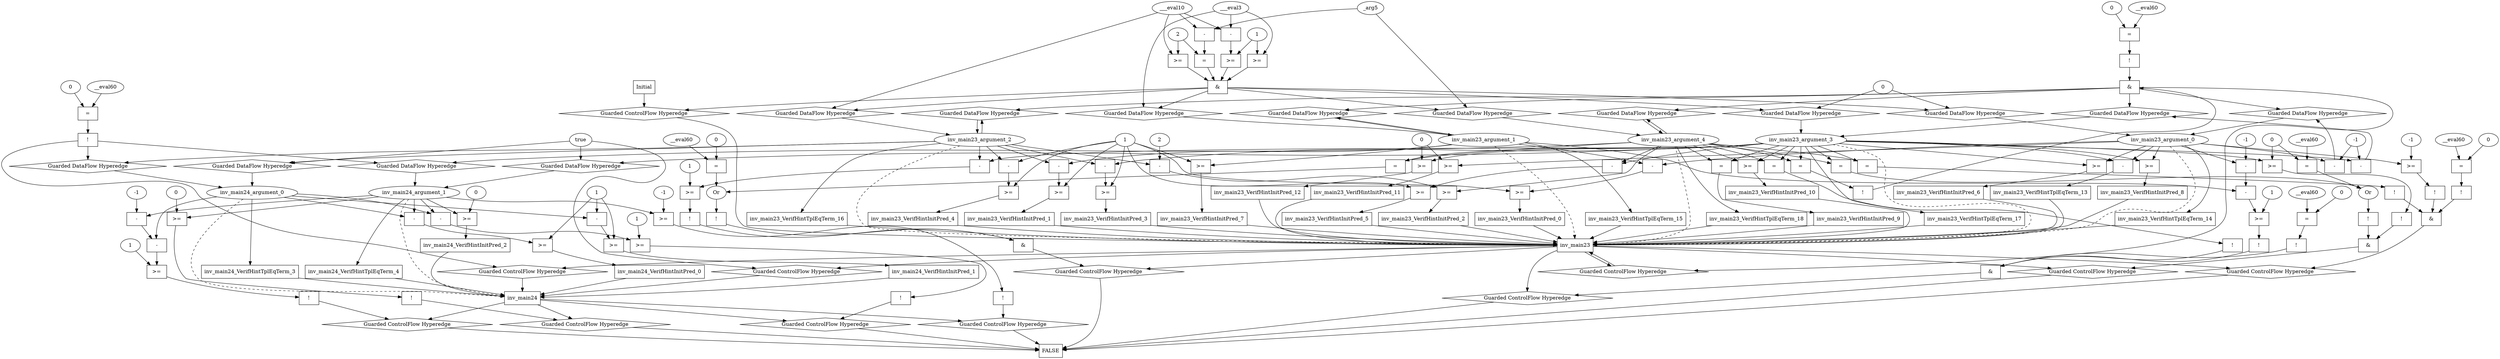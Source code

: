 digraph dag {
inv_main23 [label="inv_main23" shape="rect"];
inv_main24 [label="inv_main24" shape="rect"];
FALSE [label="FALSE" shape="rect"];
Initial [label="Initial" shape="rect"];
ControlFowHyperEdge_0 [label="Guarded ControlFlow Hyperedge" shape="diamond"];
inv_main23 -> ControlFowHyperEdge_0[label=""]
ControlFowHyperEdge_0 -> inv_main23[label=""]
ControlFowHyperEdge_1 [label="Guarded ControlFlow Hyperedge" shape="diamond"];
inv_main23 -> ControlFowHyperEdge_1[label=""]
ControlFowHyperEdge_1 -> inv_main24[label=""]
ControlFowHyperEdge_2 [label="Guarded ControlFlow Hyperedge" shape="diamond"];
inv_main23 -> ControlFowHyperEdge_2[label=""]
ControlFowHyperEdge_2 -> inv_main24[label=""]
ControlFowHyperEdge_3 [label="Guarded ControlFlow Hyperedge" shape="diamond"];
Initial -> ControlFowHyperEdge_3[label=""]
ControlFowHyperEdge_3 -> inv_main23[label=""]
ControlFowHyperEdge_4 [label="Guarded ControlFlow Hyperedge" shape="diamond"];
inv_main23 -> ControlFowHyperEdge_4[label=""]
ControlFowHyperEdge_4 -> FALSE[label=""]
ControlFowHyperEdge_5 [label="Guarded ControlFlow Hyperedge" shape="diamond"];
inv_main23 -> ControlFowHyperEdge_5[label=""]
ControlFowHyperEdge_5 -> FALSE[label=""]
ControlFowHyperEdge_6 [label="Guarded ControlFlow Hyperedge" shape="diamond"];
inv_main23 -> ControlFowHyperEdge_6[label=""]
ControlFowHyperEdge_6 -> FALSE[label=""]
ControlFowHyperEdge_7 [label="Guarded ControlFlow Hyperedge" shape="diamond"];
inv_main23 -> ControlFowHyperEdge_7[label=""]
ControlFowHyperEdge_7 -> FALSE[label=""]
ControlFowHyperEdge_8 [label="Guarded ControlFlow Hyperedge" shape="diamond"];
inv_main24 -> ControlFowHyperEdge_8[label=""]
ControlFowHyperEdge_8 -> FALSE[label=""]
ControlFowHyperEdge_9 [label="Guarded ControlFlow Hyperedge" shape="diamond"];
inv_main24 -> ControlFowHyperEdge_9[label=""]
ControlFowHyperEdge_9 -> FALSE[label=""]
ControlFowHyperEdge_10 [label="Guarded ControlFlow Hyperedge" shape="diamond"];
inv_main24 -> ControlFowHyperEdge_10[label=""]
ControlFowHyperEdge_10 -> FALSE[label=""]
ControlFowHyperEdge_11 [label="Guarded ControlFlow Hyperedge" shape="diamond"];
inv_main24 -> ControlFowHyperEdge_11[label=""]
ControlFowHyperEdge_11 -> FALSE[label=""]
inv_main23_argument_0 [label="inv_main23_argument_0" shape="oval"];
inv_main23_argument_0 -> inv_main23[label="" style="dashed"]
inv_main23_argument_1 [label="inv_main23_argument_1" shape="oval"];
inv_main23_argument_1 -> inv_main23[label="" style="dashed"]
inv_main23_argument_2 [label="inv_main23_argument_2" shape="oval"];
inv_main23_argument_2 -> inv_main23[label="" style="dashed"]
inv_main23_argument_3 [label="inv_main23_argument_3" shape="oval"];
inv_main23_argument_3 -> inv_main23[label="" style="dashed"]
inv_main23_argument_4 [label="inv_main23_argument_4" shape="oval"];
inv_main23_argument_4 -> inv_main23[label="" style="dashed"]
inv_main24_argument_0 [label="inv_main24_argument_0" shape="oval"];
inv_main24_argument_0 -> inv_main24[label="" style="dashed"]
inv_main24_argument_1 [label="inv_main24_argument_1" shape="oval"];
inv_main24_argument_1 -> inv_main24[label="" style="dashed"]

xxxinv_main23___inv_main23_0xxx_and [label="&" shape="rect"];
xxxinv_main23___inv_main23_0xxxguard_0_node_0 [label="!" shape="rect"];
xxxinv_main23___inv_main23_0xxxguard_0_node_1 [label="=" shape="rect"];
xxxinv_main23___inv_main23_0xxxguard_0_node_1->xxxinv_main23___inv_main23_0xxxguard_0_node_0
inv_main23_argument_3->xxxinv_main23___inv_main23_0xxxguard_0_node_1
inv_main23_argument_4->xxxinv_main23___inv_main23_0xxxguard_0_node_1

xxxinv_main23___inv_main23_0xxxguard_0_node_0->xxxinv_main23___inv_main23_0xxx_and [label=""];
xxxinv_main23___inv_main23_0xxxguard1_node_0 [label="!" shape="rect"];
xxxinv_main23___inv_main23_0xxxguard1_node_1 [label="=" shape="rect"];
xxxinv_main23___inv_main23_0xxxguard1_node_2 [label="__eval60"];
xxxinv_main23___inv_main23_0xxxguard1_node_3 [label="0"];
xxxinv_main23___inv_main23_0xxxguard1_node_1->xxxinv_main23___inv_main23_0xxxguard1_node_0
xxxinv_main23___inv_main23_0xxxguard1_node_2->xxxinv_main23___inv_main23_0xxxguard1_node_1
xxxinv_main23___inv_main23_0xxxguard1_node_3->xxxinv_main23___inv_main23_0xxxguard1_node_1

xxxinv_main23___inv_main23_0xxxguard1_node_0->xxxinv_main23___inv_main23_0xxx_and [label=""];
xxxinv_main23___inv_main23_0xxx_and->ControlFowHyperEdge_0 [label=""];
xxxinv_main23___inv_main23_0xxxdataFlow_0_node_0 [label="-" shape="rect"];
xxxinv_main23___inv_main23_0xxxdataFlow_0_node_2 [label="-1"];
inv_main23_argument_0->xxxinv_main23___inv_main23_0xxxdataFlow_0_node_0
xxxinv_main23___inv_main23_0xxxdataFlow_0_node_2->xxxinv_main23___inv_main23_0xxxdataFlow_0_node_0

xxxinv_main23___inv_main23_0xxxdataFlow_0_node_0->DataFowHyperEdge_0_inv_main23_argument_0 [label=""];
xxxinv_main23___inv_main23_0xxxdataFlow1_node_0 [label="-" shape="rect"];
inv_main23_argument_3->xxxinv_main23___inv_main23_0xxxdataFlow1_node_0
xxxinv_main23___inv_main23_0xxxdataFlow_0_node_2->xxxinv_main23___inv_main23_0xxxdataFlow1_node_0

xxxinv_main23___inv_main23_0xxxdataFlow1_node_0->DataFowHyperEdge_0_inv_main23_argument_3 [label=""];
xxxinv_main24___inv_main23_1xxxguard_0_node_0 [label="true"];

xxxinv_main24___inv_main23_1xxxguard_0_node_0->ControlFowHyperEdge_1 [label=""];
xxxinv_main24___inv_main23_2xxxguard_0_node_0 [label="!" shape="rect"];
xxxinv_main24___inv_main23_2xxxguard_0_node_1 [label="=" shape="rect"];
xxxinv_main24___inv_main23_2xxxguard_0_node_2 [label="__eval60"];
xxxinv_main24___inv_main23_2xxxguard_0_node_3 [label="0"];
xxxinv_main24___inv_main23_2xxxguard_0_node_1->xxxinv_main24___inv_main23_2xxxguard_0_node_0
xxxinv_main24___inv_main23_2xxxguard_0_node_2->xxxinv_main24___inv_main23_2xxxguard_0_node_1
xxxinv_main24___inv_main23_2xxxguard_0_node_3->xxxinv_main24___inv_main23_2xxxguard_0_node_1

xxxinv_main24___inv_main23_2xxxguard_0_node_0->ControlFowHyperEdge_2 [label=""];

inv_main23_argument_4->DataFowHyperEdge_2_inv_main24_argument_1 [label=""];
xxxinv_main23___Initial_3xxx_and [label="&" shape="rect"];
xxxinv_main23___Initial_3xxxguard_0_node_0 [label=">=" shape="rect"];
xxxinv_main23___Initial_3xxxguard_0_node_1 [label="-" shape="rect"];
xxxinv_main23___Initial_3xxxguard_0_node_4 [label="1"];
xxxinv_main23___Initial_3xxxguard_0_node_1->xxxinv_main23___Initial_3xxxguard_0_node_0
xxxinv_main23___Initial_3xxxguard_0_node_4->xxxinv_main23___Initial_3xxxguard_0_node_0
xxxinv_main23___Initial_3xxxdataFlow4_node_0->xxxinv_main23___Initial_3xxxguard_0_node_1
xxxinv_main23___Initial_3xxxdataFlow_0_node_0->xxxinv_main23___Initial_3xxxguard_0_node_1

xxxinv_main23___Initial_3xxxguard_0_node_0->xxxinv_main23___Initial_3xxx_and [label=""];
xxxinv_main23___Initial_3xxxguard1_node_0 [label=">=" shape="rect"];
xxxinv_main23___Initial_3xxxdataFlow4_node_0->xxxinv_main23___Initial_3xxxguard1_node_0
xxxinv_main23___Initial_3xxxguard_0_node_4->xxxinv_main23___Initial_3xxxguard1_node_0

xxxinv_main23___Initial_3xxxguard1_node_0->xxxinv_main23___Initial_3xxx_and [label=""];
xxxinv_main23___Initial_3xxxguard2_node_0 [label=">=" shape="rect"];
xxxinv_main23___Initial_3xxxguard2_node_2 [label="2"];
xxxinv_main23___Initial_3xxxdataFlow_0_node_0->xxxinv_main23___Initial_3xxxguard2_node_0
xxxinv_main23___Initial_3xxxguard2_node_2->xxxinv_main23___Initial_3xxxguard2_node_0

xxxinv_main23___Initial_3xxxguard2_node_0->xxxinv_main23___Initial_3xxx_and [label=""];
xxxinv_main23___Initial_3xxxguard3_node_0 [label="=" shape="rect"];
xxxinv_main23___Initial_3xxxguard3_node_1 [label="-" shape="rect"];
xxxinv_main23___Initial_3xxxguard3_node_1->xxxinv_main23___Initial_3xxxguard3_node_0
xxxinv_main23___Initial_3xxxguard2_node_2->xxxinv_main23___Initial_3xxxguard3_node_0
xxxinv_main23___Initial_3xxxdataFlow_0_node_0->xxxinv_main23___Initial_3xxxguard3_node_1
xxxinv_main23___Initial_3xxxdataFlow1_node_0->xxxinv_main23___Initial_3xxxguard3_node_1

xxxinv_main23___Initial_3xxxguard3_node_0->xxxinv_main23___Initial_3xxx_and [label=""];
xxxinv_main23___Initial_3xxx_and->ControlFowHyperEdge_3 [label=""];
xxxinv_main23___Initial_3xxxdataFlow_0_node_0 [label="___eval10"];

xxxinv_main23___Initial_3xxxdataFlow_0_node_0->DataFowHyperEdge_3_inv_main23_argument_2 [label=""];
xxxinv_main23___Initial_3xxxdataFlow1_node_0 [label="_arg5"];

xxxinv_main23___Initial_3xxxdataFlow1_node_0->DataFowHyperEdge_3_inv_main23_argument_4 [label=""];
xxxinv_main23___Initial_3xxxdataFlow2_node_0 [label="0"];

xxxinv_main23___Initial_3xxxdataFlow2_node_0->DataFowHyperEdge_3_inv_main23_argument_3 [label=""];

xxxinv_main23___Initial_3xxxdataFlow2_node_0->DataFowHyperEdge_3_inv_main23_argument_0 [label=""];
xxxinv_main23___Initial_3xxxdataFlow4_node_0 [label="___eval3"];

xxxinv_main23___Initial_3xxxdataFlow4_node_0->DataFowHyperEdge_3_inv_main23_argument_1 [label=""];
xxxFALSE___inv_main23_4xxx_and [label="&" shape="rect"];
xxxFALSE___inv_main23_4xxxguard_0_node_0 [label="!" shape="rect"];
xxxFALSE___inv_main23_4xxxguard_0_node_1 [label=">=" shape="rect"];
xxxFALSE___inv_main23_4xxxguard_0_node_3 [label="0"];
xxxFALSE___inv_main23_4xxxguard_0_node_1->xxxFALSE___inv_main23_4xxxguard_0_node_0
inv_main23_argument_3->xxxFALSE___inv_main23_4xxxguard_0_node_1
xxxFALSE___inv_main23_4xxxguard_0_node_3->xxxFALSE___inv_main23_4xxxguard_0_node_1

xxxFALSE___inv_main23_4xxxguard_0_node_0->xxxFALSE___inv_main23_4xxx_and [label=""];
xxxFALSE___inv_main23_4xxxguard1_node_0 [label="!" shape="rect"];
xxxFALSE___inv_main23_4xxxguard1_node_1 [label="Or"];
xxxFALSE___inv_main23_4xxxguard1_node_2 [label="=" shape="rect"];
xxxFALSE___inv_main23_4xxxguard1_node_5 [label="=" shape="rect"];
xxxFALSE___inv_main23_4xxxguard1_node_6 [label="__eval60"];
xxxFALSE___inv_main23_4xxxguard1_node_1->xxxFALSE___inv_main23_4xxxguard1_node_0
xxxFALSE___inv_main23_4xxxguard1_node_2->xxxFALSE___inv_main23_4xxxguard1_node_1
xxxFALSE___inv_main23_4xxxguard1_node_5->xxxFALSE___inv_main23_4xxxguard1_node_1
inv_main23_argument_3->xxxFALSE___inv_main23_4xxxguard1_node_2
inv_main23_argument_4->xxxFALSE___inv_main23_4xxxguard1_node_2
xxxFALSE___inv_main23_4xxxguard1_node_6->xxxFALSE___inv_main23_4xxxguard1_node_5
xxxFALSE___inv_main23_4xxxguard_0_node_3->xxxFALSE___inv_main23_4xxxguard1_node_5

xxxFALSE___inv_main23_4xxxguard1_node_0->xxxFALSE___inv_main23_4xxx_and [label=""];
xxxFALSE___inv_main23_4xxx_and->ControlFowHyperEdge_4 [label=""];
xxxFALSE___inv_main23_5xxx_and [label="&" shape="rect"];
xxxFALSE___inv_main23_5xxxguard_0_node_0 [label="!" shape="rect"];
xxxFALSE___inv_main23_5xxxguard_0_node_1 [label=">=" shape="rect"];
xxxFALSE___inv_main23_5xxxguard_0_node_2 [label="-" shape="rect"];
xxxFALSE___inv_main23_5xxxguard_0_node_5 [label="1"];
xxxFALSE___inv_main23_5xxxguard_0_node_1->xxxFALSE___inv_main23_5xxxguard_0_node_0
xxxFALSE___inv_main23_5xxxguard_0_node_2->xxxFALSE___inv_main23_5xxxguard_0_node_1
xxxFALSE___inv_main23_5xxxguard_0_node_5->xxxFALSE___inv_main23_5xxxguard_0_node_1
inv_main23_argument_2->xxxFALSE___inv_main23_5xxxguard_0_node_2
inv_main23_argument_3->xxxFALSE___inv_main23_5xxxguard_0_node_2

xxxFALSE___inv_main23_5xxxguard_0_node_0->xxxFALSE___inv_main23_5xxx_and [label=""];
xxxFALSE___inv_main23_5xxxguard1_node_0 [label="!" shape="rect"];
xxxFALSE___inv_main23_5xxxguard1_node_1 [label="Or"];
xxxFALSE___inv_main23_5xxxguard1_node_2 [label="=" shape="rect"];
xxxFALSE___inv_main23_5xxxguard1_node_5 [label="=" shape="rect"];
xxxFALSE___inv_main23_5xxxguard1_node_6 [label="__eval60"];
xxxFALSE___inv_main23_5xxxguard1_node_7 [label="0"];
xxxFALSE___inv_main23_5xxxguard1_node_1->xxxFALSE___inv_main23_5xxxguard1_node_0
xxxFALSE___inv_main23_5xxxguard1_node_2->xxxFALSE___inv_main23_5xxxguard1_node_1
xxxFALSE___inv_main23_5xxxguard1_node_5->xxxFALSE___inv_main23_5xxxguard1_node_1
inv_main23_argument_3->xxxFALSE___inv_main23_5xxxguard1_node_2
inv_main23_argument_4->xxxFALSE___inv_main23_5xxxguard1_node_2
xxxFALSE___inv_main23_5xxxguard1_node_6->xxxFALSE___inv_main23_5xxxguard1_node_5
xxxFALSE___inv_main23_5xxxguard1_node_7->xxxFALSE___inv_main23_5xxxguard1_node_5

xxxFALSE___inv_main23_5xxxguard1_node_0->xxxFALSE___inv_main23_5xxx_and [label=""];
xxxFALSE___inv_main23_5xxx_and->ControlFowHyperEdge_5 [label=""];
xxxFALSE___inv_main23_6xxx_and [label="&" shape="rect"];
xxxFALSE___inv_main23_6xxxguard_0_node_0 [label="!" shape="rect"];
xxxFALSE___inv_main23_6xxxguard_0_node_1 [label=">=" shape="rect"];
xxxFALSE___inv_main23_6xxxguard_0_node_3 [label="-1"];
xxxFALSE___inv_main23_6xxxguard_0_node_1->xxxFALSE___inv_main23_6xxxguard_0_node_0
inv_main23_argument_0->xxxFALSE___inv_main23_6xxxguard_0_node_1
xxxFALSE___inv_main23_6xxxguard_0_node_3->xxxFALSE___inv_main23_6xxxguard_0_node_1

xxxFALSE___inv_main23_6xxxguard_0_node_0->xxxFALSE___inv_main23_6xxx_and [label=""];
xxxFALSE___inv_main23_6xxxguard1_node_0 [label="!" shape="rect"];
xxxFALSE___inv_main23_6xxxguard1_node_1 [label="=" shape="rect"];
xxxFALSE___inv_main23_6xxxguard1_node_1->xxxFALSE___inv_main23_6xxxguard1_node_0
inv_main23_argument_3->xxxFALSE___inv_main23_6xxxguard1_node_1
inv_main23_argument_4->xxxFALSE___inv_main23_6xxxguard1_node_1

xxxFALSE___inv_main23_6xxxguard1_node_0->xxxFALSE___inv_main23_6xxx_and [label=""];
xxxFALSE___inv_main23_6xxxguard2_node_0 [label="!" shape="rect"];
xxxFALSE___inv_main23_6xxxguard2_node_1 [label="=" shape="rect"];
xxxFALSE___inv_main23_6xxxguard2_node_2 [label="__eval60"];
xxxFALSE___inv_main23_6xxxguard2_node_3 [label="0"];
xxxFALSE___inv_main23_6xxxguard2_node_1->xxxFALSE___inv_main23_6xxxguard2_node_0
xxxFALSE___inv_main23_6xxxguard2_node_2->xxxFALSE___inv_main23_6xxxguard2_node_1
xxxFALSE___inv_main23_6xxxguard2_node_3->xxxFALSE___inv_main23_6xxxguard2_node_1

xxxFALSE___inv_main23_6xxxguard2_node_0->xxxFALSE___inv_main23_6xxx_and [label=""];
xxxFALSE___inv_main23_6xxx_and->ControlFowHyperEdge_6 [label=""];
xxxFALSE___inv_main23_7xxx_and [label="&" shape="rect"];
xxxFALSE___inv_main23_7xxxguard_0_node_0 [label="!" shape="rect"];
xxxFALSE___inv_main23_7xxxguard_0_node_1 [label=">=" shape="rect"];
xxxFALSE___inv_main23_7xxxguard_0_node_2 [label="-" shape="rect"];
xxxFALSE___inv_main23_7xxxguard_0_node_4 [label="-" shape="rect"];
xxxFALSE___inv_main23_7xxxguard_0_node_6 [label="-1"];
xxxFALSE___inv_main23_7xxxguard_0_node_7 [label="1"];
xxxFALSE___inv_main23_7xxxguard_0_node_1->xxxFALSE___inv_main23_7xxxguard_0_node_0
xxxFALSE___inv_main23_7xxxguard_0_node_2->xxxFALSE___inv_main23_7xxxguard_0_node_1
xxxFALSE___inv_main23_7xxxguard_0_node_7->xxxFALSE___inv_main23_7xxxguard_0_node_1
inv_main23_argument_1->xxxFALSE___inv_main23_7xxxguard_0_node_2
xxxFALSE___inv_main23_7xxxguard_0_node_4->xxxFALSE___inv_main23_7xxxguard_0_node_2
inv_main23_argument_0->xxxFALSE___inv_main23_7xxxguard_0_node_4
xxxFALSE___inv_main23_7xxxguard_0_node_6->xxxFALSE___inv_main23_7xxxguard_0_node_4

xxxFALSE___inv_main23_7xxxguard_0_node_0->xxxFALSE___inv_main23_7xxx_and [label=""];
xxxFALSE___inv_main23_7xxxguard1_node_0 [label="!" shape="rect"];
xxxFALSE___inv_main23_7xxxguard1_node_1 [label="=" shape="rect"];
xxxFALSE___inv_main23_7xxxguard1_node_1->xxxFALSE___inv_main23_7xxxguard1_node_0
inv_main23_argument_3->xxxFALSE___inv_main23_7xxxguard1_node_1
inv_main23_argument_4->xxxFALSE___inv_main23_7xxxguard1_node_1

xxxFALSE___inv_main23_7xxxguard1_node_0->xxxFALSE___inv_main23_7xxx_and [label=""];
xxxFALSE___inv_main23_7xxxguard2_node_0 [label="!" shape="rect"];
xxxFALSE___inv_main23_7xxxguard2_node_1 [label="=" shape="rect"];
xxxFALSE___inv_main23_7xxxguard2_node_2 [label="__eval60"];
xxxFALSE___inv_main23_7xxxguard2_node_3 [label="0"];
xxxFALSE___inv_main23_7xxxguard2_node_1->xxxFALSE___inv_main23_7xxxguard2_node_0
xxxFALSE___inv_main23_7xxxguard2_node_2->xxxFALSE___inv_main23_7xxxguard2_node_1
xxxFALSE___inv_main23_7xxxguard2_node_3->xxxFALSE___inv_main23_7xxxguard2_node_1

xxxFALSE___inv_main23_7xxxguard2_node_0->xxxFALSE___inv_main23_7xxx_and [label=""];
xxxFALSE___inv_main23_7xxx_and->ControlFowHyperEdge_7 [label=""];
xxxFALSE___inv_main24_8xxxguard_0_node_0 [label="!" shape="rect"];
xxxFALSE___inv_main24_8xxxguard_0_node_1 [label=">=" shape="rect"];
xxxFALSE___inv_main24_8xxxguard_0_node_3 [label="0"];
xxxFALSE___inv_main24_8xxxguard_0_node_1->xxxFALSE___inv_main24_8xxxguard_0_node_0
inv_main24_argument_1->xxxFALSE___inv_main24_8xxxguard_0_node_1
xxxFALSE___inv_main24_8xxxguard_0_node_3->xxxFALSE___inv_main24_8xxxguard_0_node_1

xxxFALSE___inv_main24_8xxxguard_0_node_0->ControlFowHyperEdge_8 [label=""];
xxxFALSE___inv_main24_9xxxguard_0_node_0 [label="!" shape="rect"];
xxxFALSE___inv_main24_9xxxguard_0_node_1 [label=">=" shape="rect"];
xxxFALSE___inv_main24_9xxxguard_0_node_2 [label="-" shape="rect"];
xxxFALSE___inv_main24_9xxxguard_0_node_5 [label="1"];
xxxFALSE___inv_main24_9xxxguard_0_node_1->xxxFALSE___inv_main24_9xxxguard_0_node_0
xxxFALSE___inv_main24_9xxxguard_0_node_2->xxxFALSE___inv_main24_9xxxguard_0_node_1
xxxFALSE___inv_main24_9xxxguard_0_node_5->xxxFALSE___inv_main24_9xxxguard_0_node_1
inv_main24_argument_0->xxxFALSE___inv_main24_9xxxguard_0_node_2
inv_main24_argument_1->xxxFALSE___inv_main24_9xxxguard_0_node_2

xxxFALSE___inv_main24_9xxxguard_0_node_0->ControlFowHyperEdge_9 [label=""];
xxxFALSE___inv_main24_10xxxguard_0_node_0 [label="!" shape="rect"];
xxxFALSE___inv_main24_10xxxguard_0_node_1 [label=">=" shape="rect"];
xxxFALSE___inv_main24_10xxxguard_0_node_3 [label="-1"];
xxxFALSE___inv_main24_10xxxguard_0_node_1->xxxFALSE___inv_main24_10xxxguard_0_node_0
inv_main24_argument_1->xxxFALSE___inv_main24_10xxxguard_0_node_1
xxxFALSE___inv_main24_10xxxguard_0_node_3->xxxFALSE___inv_main24_10xxxguard_0_node_1

xxxFALSE___inv_main24_10xxxguard_0_node_0->ControlFowHyperEdge_10 [label=""];
xxxFALSE___inv_main24_11xxxguard_0_node_0 [label="!" shape="rect"];
xxxFALSE___inv_main24_11xxxguard_0_node_1 [label=">=" shape="rect"];
xxxFALSE___inv_main24_11xxxguard_0_node_2 [label="-" shape="rect"];
xxxFALSE___inv_main24_11xxxguard_0_node_4 [label="-" shape="rect"];
xxxFALSE___inv_main24_11xxxguard_0_node_6 [label="-1"];
xxxFALSE___inv_main24_11xxxguard_0_node_7 [label="1"];
xxxFALSE___inv_main24_11xxxguard_0_node_1->xxxFALSE___inv_main24_11xxxguard_0_node_0
xxxFALSE___inv_main24_11xxxguard_0_node_2->xxxFALSE___inv_main24_11xxxguard_0_node_1
xxxFALSE___inv_main24_11xxxguard_0_node_7->xxxFALSE___inv_main24_11xxxguard_0_node_1
inv_main24_argument_0->xxxFALSE___inv_main24_11xxxguard_0_node_2
xxxFALSE___inv_main24_11xxxguard_0_node_4->xxxFALSE___inv_main24_11xxxguard_0_node_2
inv_main24_argument_1->xxxFALSE___inv_main24_11xxxguard_0_node_4
xxxFALSE___inv_main24_11xxxguard_0_node_6->xxxFALSE___inv_main24_11xxxguard_0_node_4

xxxFALSE___inv_main24_11xxxguard_0_node_0->ControlFowHyperEdge_11 [label=""];
DataFowHyperEdge_0_inv_main23_argument_0 [label="Guarded DataFlow Hyperedge" shape="diamond"];
DataFowHyperEdge_0_inv_main23_argument_0 -> inv_main23_argument_0[label=""]
xxxinv_main23___inv_main23_0xxx_and -> DataFowHyperEdge_0_inv_main23_argument_0[label=""]
DataFowHyperEdge_0_inv_main23_argument_1 [label="Guarded DataFlow Hyperedge" shape="diamond"];
DataFowHyperEdge_0_inv_main23_argument_1 -> inv_main23_argument_1[label=""]
xxxinv_main23___inv_main23_0xxx_and -> DataFowHyperEdge_0_inv_main23_argument_1[label=""]
DataFowHyperEdge_0_inv_main23_argument_2 [label="Guarded DataFlow Hyperedge" shape="diamond"];
DataFowHyperEdge_0_inv_main23_argument_2 -> inv_main23_argument_2[label=""]
xxxinv_main23___inv_main23_0xxx_and -> DataFowHyperEdge_0_inv_main23_argument_2[label=""]
DataFowHyperEdge_0_inv_main23_argument_3 [label="Guarded DataFlow Hyperedge" shape="diamond"];
DataFowHyperEdge_0_inv_main23_argument_3 -> inv_main23_argument_3[label=""]
xxxinv_main23___inv_main23_0xxx_and -> DataFowHyperEdge_0_inv_main23_argument_3[label=""]
DataFowHyperEdge_0_inv_main23_argument_4 [label="Guarded DataFlow Hyperedge" shape="diamond"];
DataFowHyperEdge_0_inv_main23_argument_4 -> inv_main23_argument_4[label=""]
xxxinv_main23___inv_main23_0xxx_and -> DataFowHyperEdge_0_inv_main23_argument_4[label=""]
DataFowHyperEdge_1_inv_main24_argument_0 [label="Guarded DataFlow Hyperedge" shape="diamond"];
DataFowHyperEdge_1_inv_main24_argument_0 -> inv_main24_argument_0[label=""]
xxxinv_main24___inv_main23_1xxxguard_0_node_0 -> DataFowHyperEdge_1_inv_main24_argument_0[label=""]
DataFowHyperEdge_1_inv_main24_argument_1 [label="Guarded DataFlow Hyperedge" shape="diamond"];
DataFowHyperEdge_1_inv_main24_argument_1 -> inv_main24_argument_1[label=""]
xxxinv_main24___inv_main23_1xxxguard_0_node_0 -> DataFowHyperEdge_1_inv_main24_argument_1[label=""]
DataFowHyperEdge_2_inv_main24_argument_0 [label="Guarded DataFlow Hyperedge" shape="diamond"];
DataFowHyperEdge_2_inv_main24_argument_0 -> inv_main24_argument_0[label=""]
xxxinv_main24___inv_main23_2xxxguard_0_node_0 -> DataFowHyperEdge_2_inv_main24_argument_0[label=""]
DataFowHyperEdge_2_inv_main24_argument_1 [label="Guarded DataFlow Hyperedge" shape="diamond"];
DataFowHyperEdge_2_inv_main24_argument_1 -> inv_main24_argument_1[label=""]
xxxinv_main24___inv_main23_2xxxguard_0_node_0 -> DataFowHyperEdge_2_inv_main24_argument_1[label=""]
DataFowHyperEdge_3_inv_main23_argument_0 [label="Guarded DataFlow Hyperedge" shape="diamond"];
DataFowHyperEdge_3_inv_main23_argument_0 -> inv_main23_argument_0[label=""]
xxxinv_main23___Initial_3xxx_and -> DataFowHyperEdge_3_inv_main23_argument_0[label=""]
DataFowHyperEdge_3_inv_main23_argument_1 [label="Guarded DataFlow Hyperedge" shape="diamond"];
DataFowHyperEdge_3_inv_main23_argument_1 -> inv_main23_argument_1[label=""]
xxxinv_main23___Initial_3xxx_and -> DataFowHyperEdge_3_inv_main23_argument_1[label=""]
DataFowHyperEdge_3_inv_main23_argument_2 [label="Guarded DataFlow Hyperedge" shape="diamond"];
DataFowHyperEdge_3_inv_main23_argument_2 -> inv_main23_argument_2[label=""]
xxxinv_main23___Initial_3xxx_and -> DataFowHyperEdge_3_inv_main23_argument_2[label=""]
DataFowHyperEdge_3_inv_main23_argument_3 [label="Guarded DataFlow Hyperedge" shape="diamond"];
DataFowHyperEdge_3_inv_main23_argument_3 -> inv_main23_argument_3[label=""]
xxxinv_main23___Initial_3xxx_and -> DataFowHyperEdge_3_inv_main23_argument_3[label=""]
DataFowHyperEdge_3_inv_main23_argument_4 [label="Guarded DataFlow Hyperedge" shape="diamond"];
DataFowHyperEdge_3_inv_main23_argument_4 -> inv_main23_argument_4[label=""]
xxxinv_main23___Initial_3xxx_and -> DataFowHyperEdge_3_inv_main23_argument_4[label=""]
inv_main23_argument_1 -> DataFowHyperEdge_0_inv_main23_argument_1[label=""]
inv_main23_argument_2 -> DataFowHyperEdge_0_inv_main23_argument_2[label=""]
inv_main23_argument_4 -> DataFowHyperEdge_0_inv_main23_argument_4[label=""]
inv_main23_argument_2 -> DataFowHyperEdge_1_inv_main24_argument_0[label=""]
inv_main23_argument_3 -> DataFowHyperEdge_1_inv_main24_argument_1[label=""]
inv_main23_argument_2 -> DataFowHyperEdge_2_inv_main24_argument_0[label=""]




inv_main23_VerifHintInitPred_0 [label="inv_main23_VerifHintInitPred_0" shape="rect"];
inv_main23predicate_0_node_0 -> inv_main23_VerifHintInitPred_0[label="" ];
inv_main23_VerifHintInitPred_0 -> inv_main23[label="" ];
inv_main23predicate_0_node_0 [label=">=" shape="rect"];
inv_main23predicate_0_node_1 [label="-" shape="rect"];
inv_main23_argument_1 [label="inv_main23_argument_1"];
inv_main23_argument_0 [label="inv_main23_argument_0"];
inv_main23predicate_0_node_4 [label="1"];
inv_main23predicate_0_node_1->inv_main23predicate_0_node_0
inv_main23predicate_0_node_4->inv_main23predicate_0_node_0
inv_main23_argument_0->inv_main23predicate_0_node_1
inv_main23_argument_1->inv_main23predicate_0_node_1

inv_main23_VerifHintInitPred_1 [label="inv_main23_VerifHintInitPred_1" shape="rect"];
inv_main23predicate_1_node_0 -> inv_main23_VerifHintInitPred_1[label="" ];
inv_main23_VerifHintInitPred_1 -> inv_main23[label="" ];
inv_main23predicate_1_node_0 [label=">=" shape="rect"];
inv_main23predicate_1_node_1 [label="-" shape="rect"];
inv_main23_argument_1 [label="inv_main23_argument_1"];
inv_main23_argument_2 [label="inv_main23_argument_2"];
inv_main23predicate_1_node_1->inv_main23predicate_1_node_0
inv_main23predicate_0_node_4->inv_main23predicate_1_node_0
inv_main23_argument_2->inv_main23predicate_1_node_1
inv_main23_argument_1->inv_main23predicate_1_node_1

inv_main23_VerifHintInitPred_2 [label="inv_main23_VerifHintInitPred_2" shape="rect"];
inv_main23predicate_2_node_0 -> inv_main23_VerifHintInitPred_2[label="" ];
inv_main23_VerifHintInitPred_2 -> inv_main23[label="" ];
inv_main23predicate_2_node_0 [label=">=" shape="rect"];
inv_main23predicate_2_node_1 [label="-" shape="rect"];
inv_main23_argument_2 [label="inv_main23_argument_2"];
inv_main23predicate_2_node_3 [label="2"];
inv_main23_argument_4 [label="inv_main23_argument_4"];
inv_main23predicate_2_node_1->inv_main23predicate_2_node_0
inv_main23_argument_4->inv_main23predicate_2_node_0
inv_main23predicate_2_node_3->inv_main23predicate_2_node_1
inv_main23_argument_2->inv_main23predicate_2_node_1

inv_main23_VerifHintInitPred_3 [label="inv_main23_VerifHintInitPred_3" shape="rect"];
inv_main23predicate_3_node_0 -> inv_main23_VerifHintInitPred_3[label="" ];
inv_main23_VerifHintInitPred_3 -> inv_main23[label="" ];
inv_main23predicate_3_node_0 [label=">=" shape="rect"];
inv_main23predicate_3_node_1 [label="-" shape="rect"];
inv_main23_argument_2 [label="inv_main23_argument_2"];
inv_main23_argument_3 [label="inv_main23_argument_3"];
inv_main23predicate_3_node_1->inv_main23predicate_3_node_0
inv_main23predicate_0_node_4->inv_main23predicate_3_node_0
inv_main23_argument_3->inv_main23predicate_3_node_1
inv_main23_argument_2->inv_main23predicate_3_node_1

inv_main23_VerifHintInitPred_4 [label="inv_main23_VerifHintInitPred_4" shape="rect"];
inv_main23predicate_4_node_0 -> inv_main23_VerifHintInitPred_4[label="" ];
inv_main23_VerifHintInitPred_4 -> inv_main23[label="" ];
inv_main23predicate_4_node_0 [label=">=" shape="rect"];
inv_main23predicate_4_node_1 [label="-" shape="rect"];
inv_main23_argument_2 [label="inv_main23_argument_2"];
inv_main23predicate_4_node_1->inv_main23predicate_4_node_0
inv_main23predicate_0_node_4->inv_main23predicate_4_node_0
inv_main23predicate_0_node_4->inv_main23predicate_4_node_1
inv_main23_argument_2->inv_main23predicate_4_node_1

inv_main23_VerifHintInitPred_5 [label="inv_main23_VerifHintInitPred_5" shape="rect"];
inv_main23predicate_5_node_0 -> inv_main23_VerifHintInitPred_5[label="" ];
inv_main23_VerifHintInitPred_5 -> inv_main23[label="" ];
inv_main23predicate_5_node_0 [label=">=" shape="rect"];
inv_main23predicate_5_node_1 [label="-" shape="rect"];
inv_main23_argument_4 [label="inv_main23_argument_4"];
inv_main23_argument_3 [label="inv_main23_argument_3"];
inv_main23predicate_5_node_1->inv_main23predicate_5_node_0
inv_main23predicate_0_node_4->inv_main23predicate_5_node_0
inv_main23_argument_3->inv_main23predicate_5_node_1
inv_main23_argument_4->inv_main23predicate_5_node_1

inv_main23_VerifHintInitPred_6 [label="inv_main23_VerifHintInitPred_6" shape="rect"];
inv_main23predicate_6_node_0 -> inv_main23_VerifHintInitPred_6[label="" ];
inv_main23_VerifHintInitPred_6 -> inv_main23[label="" ];
inv_main23predicate_6_node_0 [label=">=" shape="rect"];
inv_main23_argument_0 [label="inv_main23_argument_0"];
inv_main23_argument_3 [label="inv_main23_argument_3"];
inv_main23_argument_3->inv_main23predicate_6_node_0
inv_main23_argument_0->inv_main23predicate_6_node_0

inv_main23_VerifHintInitPred_7 [label="inv_main23_VerifHintInitPred_7" shape="rect"];
inv_main23predicate_7_node_0 -> inv_main23_VerifHintInitPred_7[label="" ];
inv_main23_VerifHintInitPred_7 -> inv_main23[label="" ];
inv_main23predicate_7_node_0 [label=">=" shape="rect"];
inv_main23_argument_1 [label="inv_main23_argument_1"];
inv_main23predicate_0_node_4->inv_main23predicate_7_node_0
inv_main23_argument_1->inv_main23predicate_7_node_0

inv_main23_VerifHintInitPred_8 [label="inv_main23_VerifHintInitPred_8" shape="rect"];
inv_main23predicate_8_node_0 -> inv_main23_VerifHintInitPred_8[label="" ];
inv_main23_VerifHintInitPred_8 -> inv_main23[label="" ];
inv_main23predicate_8_node_0 [label=">=" shape="rect"];
inv_main23_argument_3 [label="inv_main23_argument_3"];
inv_main23_argument_0 [label="inv_main23_argument_0"];
inv_main23_argument_0->inv_main23predicate_8_node_0
inv_main23_argument_3->inv_main23predicate_8_node_0

inv_main23_VerifHintInitPred_9 [label="inv_main23_VerifHintInitPred_9" shape="rect"];
inv_main23predicate_9_node_0 -> inv_main23_VerifHintInitPred_9[label="" ];
inv_main23_VerifHintInitPred_9 -> inv_main23[label="" ];
inv_main23predicate_9_node_0 [label="=" shape="rect"];
inv_main23_argument_4 [label="inv_main23_argument_4"];
inv_main23_argument_3 [label="inv_main23_argument_3"];
inv_main23_argument_3->inv_main23predicate_9_node_0
inv_main23_argument_4->inv_main23predicate_9_node_0

inv_main23_VerifHintInitPred_10 [label="inv_main23_VerifHintInitPred_10" shape="rect"];
inv_main23predicate_10_node_0 -> inv_main23_VerifHintInitPred_10[label="" ];
inv_main23_VerifHintInitPred_10 -> inv_main23[label="" ];
inv_main23predicate_10_node_0 [label=">=" shape="rect"];
inv_main23_argument_4 [label="inv_main23_argument_4"];
inv_main23_argument_3 [label="inv_main23_argument_3"];
inv_main23_argument_3->inv_main23predicate_10_node_0
inv_main23_argument_4->inv_main23predicate_10_node_0

inv_main23_VerifHintInitPred_11 [label="inv_main23_VerifHintInitPred_11" shape="rect"];
inv_main23predicate_11_node_0 -> inv_main23_VerifHintInitPred_11[label="" ];
inv_main23_VerifHintInitPred_11 -> inv_main23[label="" ];
inv_main23predicate_11_node_0 [label=">=" shape="rect"];
inv_main23_argument_0 [label="inv_main23_argument_0"];
inv_main23predicate_11_node_2 [label="0"];
inv_main23predicate_11_node_2->inv_main23predicate_11_node_0
inv_main23_argument_0->inv_main23predicate_11_node_0

inv_main23_VerifHintInitPred_12 [label="inv_main23_VerifHintInitPred_12" shape="rect"];
inv_main23predicate_12_node_0 -> inv_main23_VerifHintInitPred_12[label="" ];
inv_main23_VerifHintInitPred_12 -> inv_main23[label="" ];
inv_main23predicate_12_node_0 [label=">=" shape="rect"];
inv_main23_argument_3 [label="inv_main23_argument_3"];
inv_main23predicate_11_node_2->inv_main23predicate_12_node_0
inv_main23_argument_3->inv_main23predicate_12_node_0

inv_main23_VerifHintTplEqTerm_13 [label="inv_main23_VerifHintTplEqTerm_13" shape="rect"];
inv_main23predicate_13_node_0 -> inv_main23_VerifHintTplEqTerm_13[label="" ];
inv_main23_VerifHintTplEqTerm_13 -> inv_main23[label="" ];
inv_main23predicate_13_node_0 [label="-" shape="rect"];
inv_main23_argument_3 [label="inv_main23_argument_3"];
inv_main23_argument_0 [label="inv_main23_argument_0"];
inv_main23_argument_0->inv_main23predicate_13_node_0
inv_main23_argument_3->inv_main23predicate_13_node_0

inv_main23_VerifHintTplEqTerm_14 [label="inv_main23_VerifHintTplEqTerm_14" shape="rect"];
inv_main23_argument_0 -> inv_main23_VerifHintTplEqTerm_14[label="" ];
inv_main23_VerifHintTplEqTerm_14 -> inv_main23[label="" ];
inv_main23_argument_0 [label="inv_main23_argument_0"];

inv_main23_VerifHintTplEqTerm_15 [label="inv_main23_VerifHintTplEqTerm_15" shape="rect"];
inv_main23_argument_1 -> inv_main23_VerifHintTplEqTerm_15[label="" ];
inv_main23_VerifHintTplEqTerm_15 -> inv_main23[label="" ];
inv_main23_argument_1 [label="inv_main23_argument_1"];

inv_main23_VerifHintTplEqTerm_16 [label="inv_main23_VerifHintTplEqTerm_16" shape="rect"];
inv_main23_argument_2 -> inv_main23_VerifHintTplEqTerm_16[label="" ];
inv_main23_VerifHintTplEqTerm_16 -> inv_main23[label="" ];
inv_main23_argument_2 [label="inv_main23_argument_2"];

inv_main23_VerifHintTplEqTerm_17 [label="inv_main23_VerifHintTplEqTerm_17" shape="rect"];
inv_main23_argument_3 -> inv_main23_VerifHintTplEqTerm_17[label="" ];
inv_main23_VerifHintTplEqTerm_17 -> inv_main23[label="" ];
inv_main23_argument_3 [label="inv_main23_argument_3"];

inv_main23_VerifHintTplEqTerm_18 [label="inv_main23_VerifHintTplEqTerm_18" shape="rect"];
inv_main23_argument_4 -> inv_main23_VerifHintTplEqTerm_18[label="" ];
inv_main23_VerifHintTplEqTerm_18 -> inv_main23[label="" ];
inv_main23_argument_4 [label="inv_main23_argument_4"];

inv_main24_VerifHintInitPred_0 [label="inv_main24_VerifHintInitPred_0" shape="rect"];
inv_main24predicate_0_node_0 -> inv_main24_VerifHintInitPred_0[label="" ];
inv_main24_VerifHintInitPred_0 -> inv_main24[label="" ];
inv_main24predicate_0_node_0 [label=">=" shape="rect"];
inv_main24predicate_0_node_1 [label="-" shape="rect"];
inv_main24_argument_0 [label="inv_main24_argument_0"];
inv_main24_argument_1 [label="inv_main24_argument_1"];
inv_main24predicate_0_node_4 [label="1"];
inv_main24predicate_0_node_1->inv_main24predicate_0_node_0
inv_main24predicate_0_node_4->inv_main24predicate_0_node_0
inv_main24_argument_1->inv_main24predicate_0_node_1
inv_main24_argument_0->inv_main24predicate_0_node_1

inv_main24_VerifHintInitPred_1 [label="inv_main24_VerifHintInitPred_1" shape="rect"];
inv_main24predicate_1_node_0 -> inv_main24_VerifHintInitPred_1[label="" ];
inv_main24_VerifHintInitPred_1 -> inv_main24[label="" ];
inv_main24predicate_1_node_0 [label=">=" shape="rect"];
inv_main24predicate_1_node_1 [label="-" shape="rect"];
inv_main24_argument_0 [label="inv_main24_argument_0"];
inv_main24predicate_1_node_1->inv_main24predicate_1_node_0
inv_main24predicate_0_node_4->inv_main24predicate_1_node_0
inv_main24predicate_0_node_4->inv_main24predicate_1_node_1
inv_main24_argument_0->inv_main24predicate_1_node_1

inv_main24_VerifHintInitPred_2 [label="inv_main24_VerifHintInitPred_2" shape="rect"];
inv_main24predicate_2_node_0 -> inv_main24_VerifHintInitPred_2[label="" ];
inv_main24_VerifHintInitPred_2 -> inv_main24[label="" ];
inv_main24predicate_2_node_0 [label=">=" shape="rect"];
inv_main24_argument_1 [label="inv_main24_argument_1"];
inv_main24predicate_2_node_2 [label="0"];
inv_main24predicate_2_node_2->inv_main24predicate_2_node_0
inv_main24_argument_1->inv_main24predicate_2_node_0

inv_main24_VerifHintTplEqTerm_3 [label="inv_main24_VerifHintTplEqTerm_3" shape="rect"];
inv_main24_argument_0 -> inv_main24_VerifHintTplEqTerm_3[label="" ];
inv_main24_VerifHintTplEqTerm_3 -> inv_main24[label="" ];
inv_main24_argument_0 [label="inv_main24_argument_0"];

inv_main24_VerifHintTplEqTerm_4 [label="inv_main24_VerifHintTplEqTerm_4" shape="rect"];
inv_main24_argument_1 -> inv_main24_VerifHintTplEqTerm_4[label="" ];
inv_main24_VerifHintTplEqTerm_4 -> inv_main24[label="" ];
inv_main24_argument_1 [label="inv_main24_argument_1"];

}

